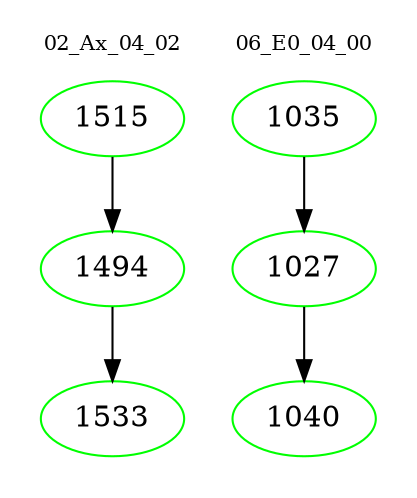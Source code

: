 digraph{
subgraph cluster_0 {
color = white
label = "02_Ax_04_02";
fontsize=10;
T0_1515 [label="1515", color="green"]
T0_1515 -> T0_1494 [color="black"]
T0_1494 [label="1494", color="green"]
T0_1494 -> T0_1533 [color="black"]
T0_1533 [label="1533", color="green"]
}
subgraph cluster_1 {
color = white
label = "06_E0_04_00";
fontsize=10;
T1_1035 [label="1035", color="green"]
T1_1035 -> T1_1027 [color="black"]
T1_1027 [label="1027", color="green"]
T1_1027 -> T1_1040 [color="black"]
T1_1040 [label="1040", color="green"]
}
}
